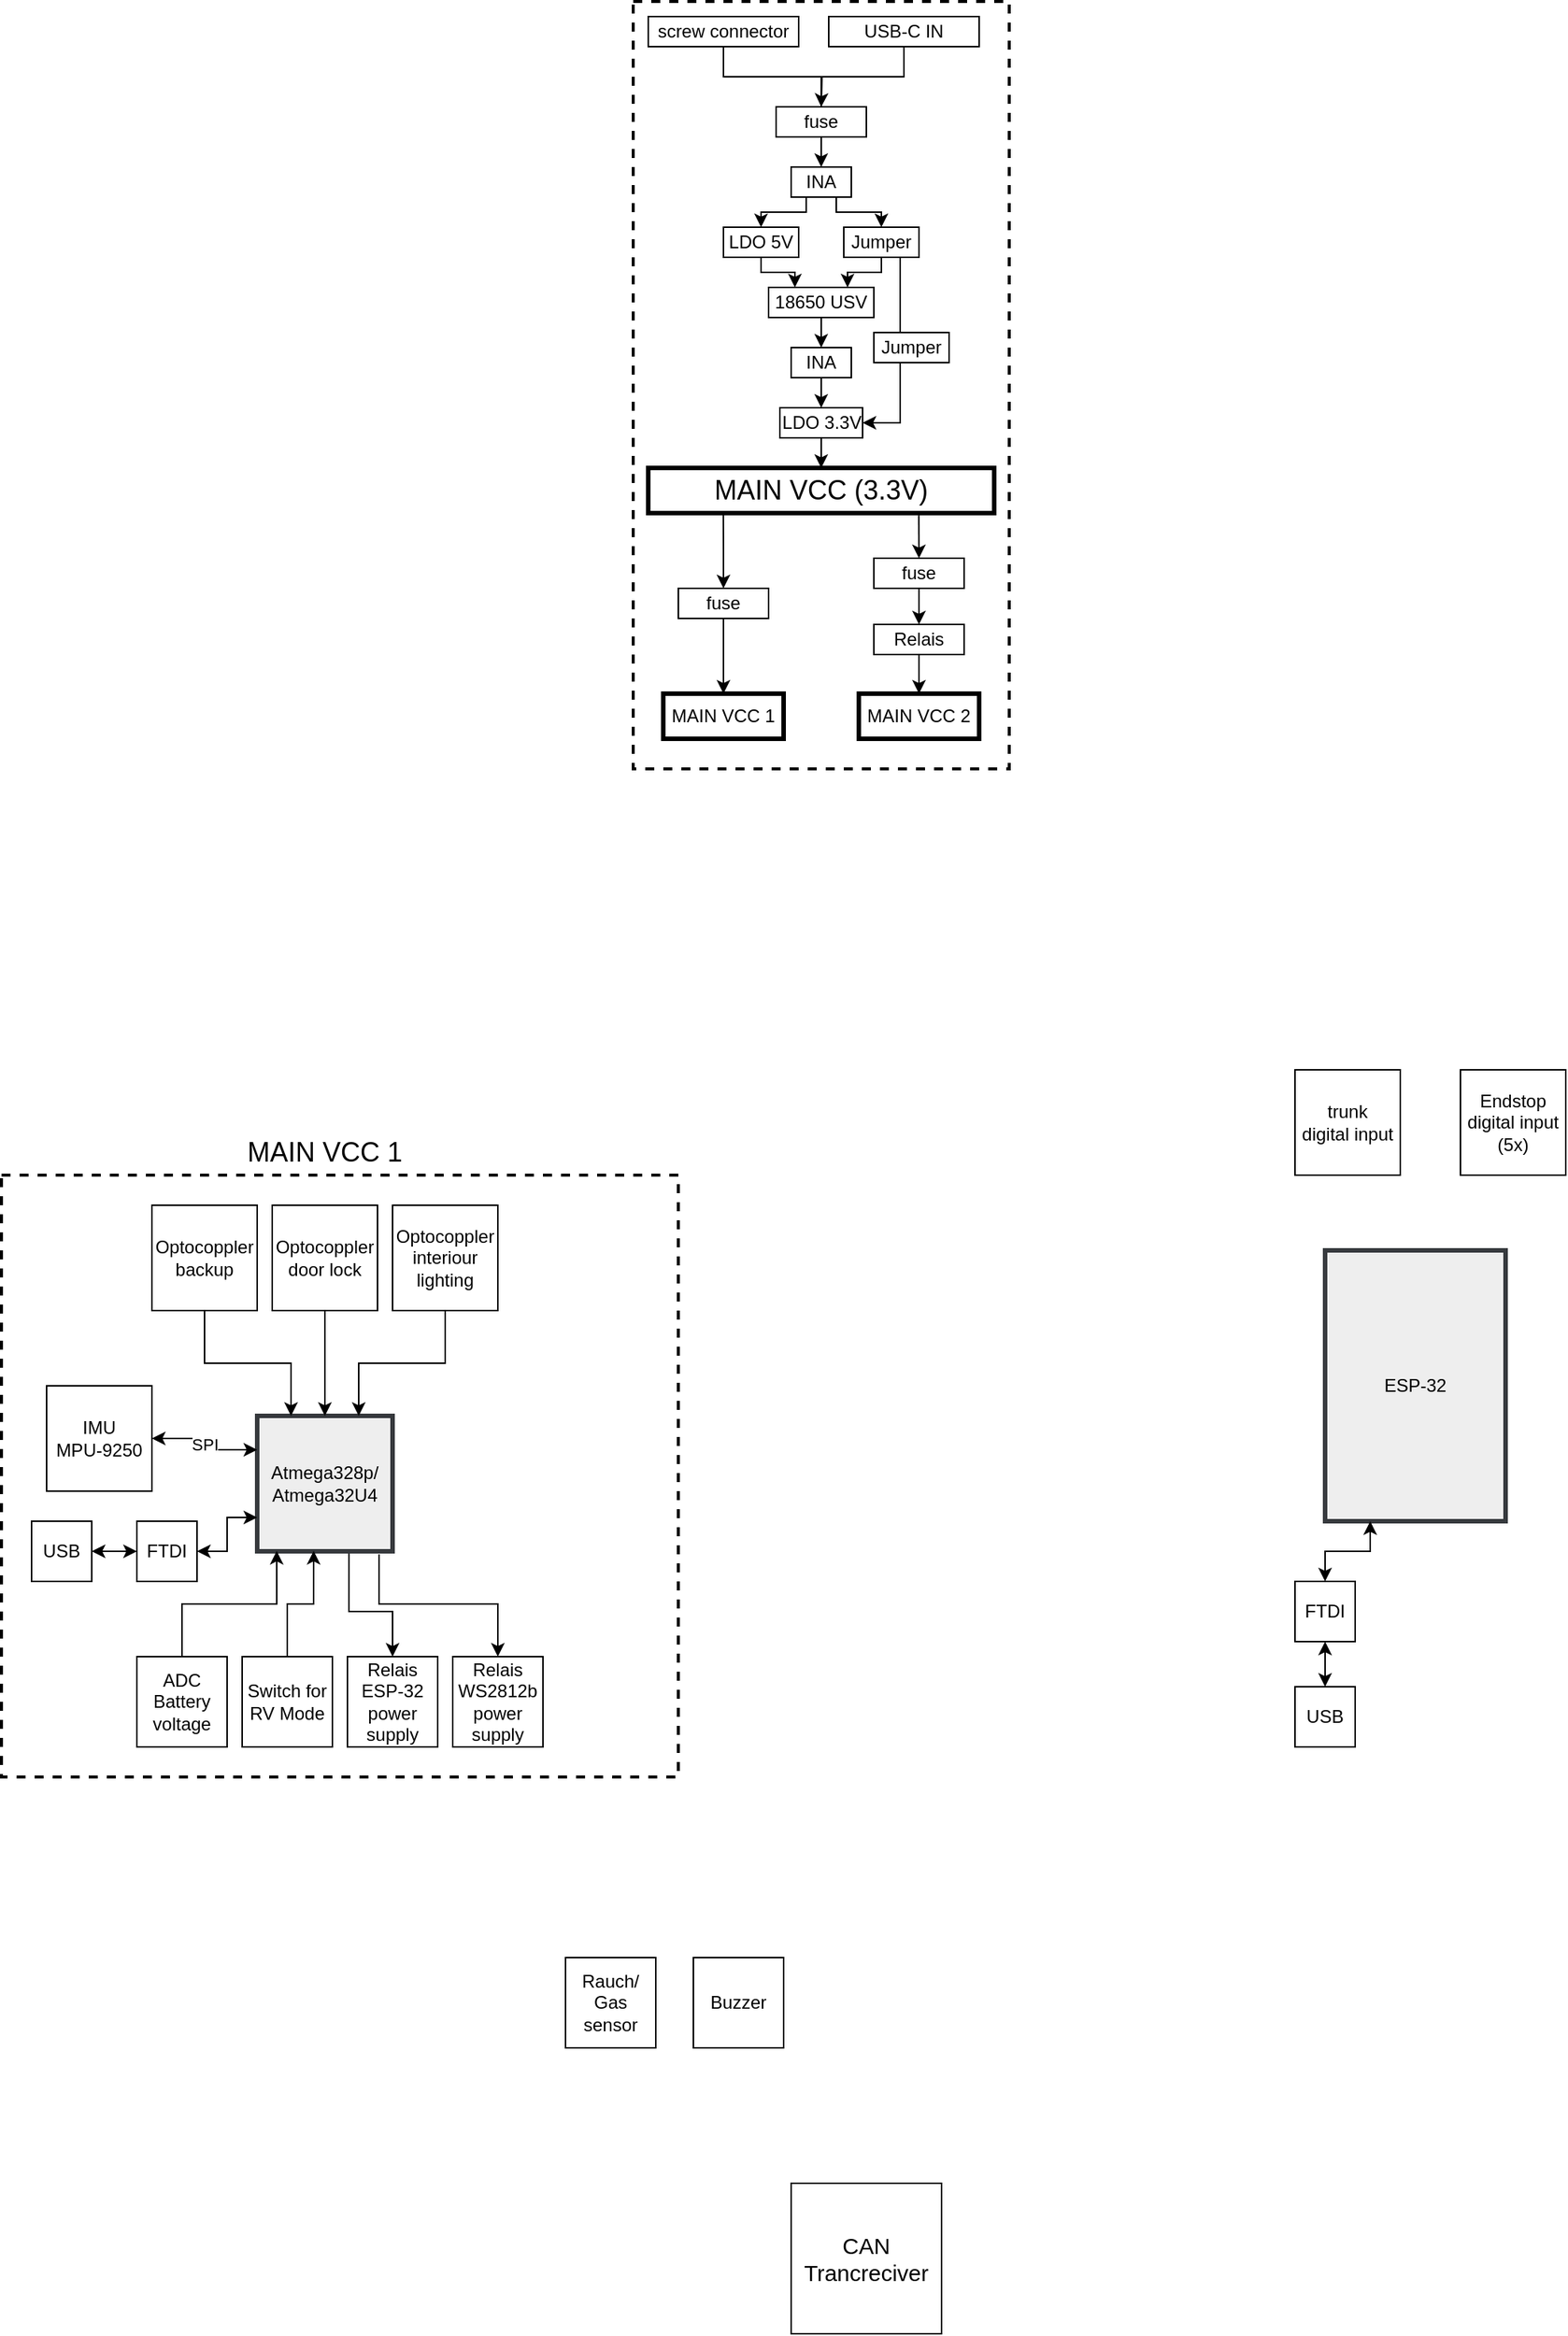 <mxfile version="15.4.0" type="device"><diagram id="4b2EHveCRg7qtMMWKrIu" name="Page-1"><mxGraphModel dx="2881" dy="2216" grid="1" gridSize="10" guides="1" tooltips="1" connect="1" arrows="1" fold="1" page="1" pageScale="1" pageWidth="850" pageHeight="1100" math="0" shadow="0"><root><mxCell id="0"/><mxCell id="1" parent="0"/><mxCell id="3DQDU3sl3tYUoWNnXIDJ-59" value="" style="rounded=0;whiteSpace=wrap;html=1;dashed=1;strokeWidth=2;fillColor=none;" parent="1" vertex="1"><mxGeometry x="150" y="-630" width="250" height="510" as="geometry"/></mxCell><mxCell id="3DQDU3sl3tYUoWNnXIDJ-29" value="" style="rounded=0;whiteSpace=wrap;html=1;dashed=1;strokeWidth=2;fillColor=none;" parent="1" vertex="1"><mxGeometry x="-270" y="150" width="450" height="400" as="geometry"/></mxCell><mxCell id="MoELpxecewvGqeFs6RlD-1" value="ESP-32" style="rounded=0;whiteSpace=wrap;html=1;strokeWidth=3;fillColor=#eeeeee;strokeColor=#36393d;" parent="1" vertex="1"><mxGeometry x="610" y="200" width="120" height="180" as="geometry"/></mxCell><mxCell id="MoELpxecewvGqeFs6RlD-2" value="Atmega328p/ Atmega32U4" style="rounded=0;whiteSpace=wrap;html=1;fillColor=#eeeeee;strokeColor=#36393d;strokeWidth=3;" parent="1" vertex="1"><mxGeometry x="-100" y="310" width="90" height="90" as="geometry"/></mxCell><mxCell id="3DQDU3sl3tYUoWNnXIDJ-4" style="edgeStyle=orthogonalEdgeStyle;rounded=0;orthogonalLoop=1;jettySize=auto;html=1;exitX=0.5;exitY=1;exitDx=0;exitDy=0;entryX=0.75;entryY=0;entryDx=0;entryDy=0;" parent="1" source="xBJoPVadhMb1XCBxMC2_-1" target="MoELpxecewvGqeFs6RlD-2" edge="1"><mxGeometry relative="1" as="geometry"/></mxCell><mxCell id="xBJoPVadhMb1XCBxMC2_-1" value="Optocoppler interiour lighting" style="rounded=0;whiteSpace=wrap;html=1;" parent="1" vertex="1"><mxGeometry x="-10" y="170" width="70" height="70" as="geometry"/></mxCell><mxCell id="3DQDU3sl3tYUoWNnXIDJ-5" style="edgeStyle=orthogonalEdgeStyle;rounded=0;orthogonalLoop=1;jettySize=auto;html=1;exitX=0.5;exitY=1;exitDx=0;exitDy=0;entryX=0.5;entryY=0;entryDx=0;entryDy=0;" parent="1" source="3DQDU3sl3tYUoWNnXIDJ-1" target="MoELpxecewvGqeFs6RlD-2" edge="1"><mxGeometry relative="1" as="geometry"/></mxCell><mxCell id="3DQDU3sl3tYUoWNnXIDJ-1" value="Optocoppler door lock" style="rounded=0;whiteSpace=wrap;html=1;" parent="1" vertex="1"><mxGeometry x="-90" y="170" width="70" height="70" as="geometry"/></mxCell><mxCell id="3DQDU3sl3tYUoWNnXIDJ-6" style="edgeStyle=orthogonalEdgeStyle;rounded=0;orthogonalLoop=1;jettySize=auto;html=1;exitX=0.5;exitY=1;exitDx=0;exitDy=0;entryX=0.25;entryY=0;entryDx=0;entryDy=0;" parent="1" source="3DQDU3sl3tYUoWNnXIDJ-2" target="MoELpxecewvGqeFs6RlD-2" edge="1"><mxGeometry relative="1" as="geometry"/></mxCell><mxCell id="3DQDU3sl3tYUoWNnXIDJ-2" value="Optocoppler backup" style="rounded=0;whiteSpace=wrap;html=1;" parent="1" vertex="1"><mxGeometry x="-170" y="170" width="70" height="70" as="geometry"/></mxCell><mxCell id="3DQDU3sl3tYUoWNnXIDJ-3" value="trunk&lt;br&gt;digital input" style="rounded=0;whiteSpace=wrap;html=1;" parent="1" vertex="1"><mxGeometry x="590" y="80" width="70" height="70" as="geometry"/></mxCell><mxCell id="3DQDU3sl3tYUoWNnXIDJ-65" style="edgeStyle=orthogonalEdgeStyle;rounded=0;orthogonalLoop=1;jettySize=auto;html=1;exitX=0.5;exitY=0;exitDx=0;exitDy=0;entryX=0.144;entryY=0.997;entryDx=0;entryDy=0;entryPerimeter=0;startArrow=none;startFill=0;endArrow=classic;endFill=1;" parent="1" source="3DQDU3sl3tYUoWNnXIDJ-7" target="MoELpxecewvGqeFs6RlD-2" edge="1"><mxGeometry relative="1" as="geometry"/></mxCell><mxCell id="3DQDU3sl3tYUoWNnXIDJ-7" value="ADC&lt;br&gt;Battery voltage" style="rounded=0;whiteSpace=wrap;html=1;" parent="1" vertex="1"><mxGeometry x="-180" y="470" width="60" height="60" as="geometry"/></mxCell><mxCell id="3DQDU3sl3tYUoWNnXIDJ-14" value="SPI" style="edgeStyle=orthogonalEdgeStyle;rounded=0;orthogonalLoop=1;jettySize=auto;html=1;exitX=1;exitY=0.5;exitDx=0;exitDy=0;entryX=0;entryY=0.25;entryDx=0;entryDy=0;startArrow=classic;startFill=1;" parent="1" source="3DQDU3sl3tYUoWNnXIDJ-9" target="MoELpxecewvGqeFs6RlD-2" edge="1"><mxGeometry relative="1" as="geometry"/></mxCell><mxCell id="3DQDU3sl3tYUoWNnXIDJ-9" value="IMU&lt;br&gt;MPU-9250" style="rounded=0;whiteSpace=wrap;html=1;" parent="1" vertex="1"><mxGeometry x="-240" y="290" width="70" height="70" as="geometry"/></mxCell><mxCell id="3DQDU3sl3tYUoWNnXIDJ-15" style="edgeStyle=orthogonalEdgeStyle;rounded=0;orthogonalLoop=1;jettySize=auto;html=1;exitX=1;exitY=0.5;exitDx=0;exitDy=0;entryX=0;entryY=0.75;entryDx=0;entryDy=0;startArrow=classic;startFill=1;" parent="1" source="3DQDU3sl3tYUoWNnXIDJ-11" target="MoELpxecewvGqeFs6RlD-2" edge="1"><mxGeometry relative="1" as="geometry"/></mxCell><mxCell id="3DQDU3sl3tYUoWNnXIDJ-16" value="" style="edgeStyle=orthogonalEdgeStyle;rounded=0;orthogonalLoop=1;jettySize=auto;html=1;startArrow=classic;startFill=1;" parent="1" source="3DQDU3sl3tYUoWNnXIDJ-11" target="3DQDU3sl3tYUoWNnXIDJ-13" edge="1"><mxGeometry relative="1" as="geometry"/></mxCell><mxCell id="3DQDU3sl3tYUoWNnXIDJ-11" value="FTDI" style="rounded=0;whiteSpace=wrap;html=1;" parent="1" vertex="1"><mxGeometry x="-180" y="380" width="40" height="40" as="geometry"/></mxCell><mxCell id="3DQDU3sl3tYUoWNnXIDJ-13" value="USB" style="rounded=0;whiteSpace=wrap;html=1;" parent="1" vertex="1"><mxGeometry x="-250" y="380" width="40" height="40" as="geometry"/></mxCell><mxCell id="3DQDU3sl3tYUoWNnXIDJ-66" style="edgeStyle=orthogonalEdgeStyle;rounded=0;orthogonalLoop=1;jettySize=auto;html=1;exitX=0.5;exitY=0;exitDx=0;exitDy=0;entryX=0.678;entryY=1.016;entryDx=0;entryDy=0;entryPerimeter=0;startArrow=classic;startFill=1;endArrow=none;endFill=0;" parent="1" source="3DQDU3sl3tYUoWNnXIDJ-17" target="MoELpxecewvGqeFs6RlD-2" edge="1"><mxGeometry relative="1" as="geometry"><Array as="points"><mxPoint x="-10" y="440"/><mxPoint x="-39" y="440"/></Array></mxGeometry></mxCell><mxCell id="3DQDU3sl3tYUoWNnXIDJ-17" value="Relais&lt;br&gt;ESP-32&lt;br&gt;power supply" style="rounded=0;whiteSpace=wrap;html=1;" parent="1" vertex="1"><mxGeometry x="-40" y="470" width="60" height="60" as="geometry"/></mxCell><mxCell id="3DQDU3sl3tYUoWNnXIDJ-64" style="edgeStyle=orthogonalEdgeStyle;rounded=0;orthogonalLoop=1;jettySize=auto;html=1;exitX=0.5;exitY=0;exitDx=0;exitDy=0;entryX=0.9;entryY=1.022;entryDx=0;entryDy=0;entryPerimeter=0;startArrow=classic;startFill=1;endArrow=none;endFill=0;" parent="1" source="3DQDU3sl3tYUoWNnXIDJ-19" target="MoELpxecewvGqeFs6RlD-2" edge="1"><mxGeometry relative="1" as="geometry"/></mxCell><mxCell id="3DQDU3sl3tYUoWNnXIDJ-19" value="Relais&lt;br&gt;WS2812b&lt;br&gt;power supply" style="rounded=0;whiteSpace=wrap;html=1;" parent="1" vertex="1"><mxGeometry x="30" y="470" width="60" height="60" as="geometry"/></mxCell><mxCell id="3DQDU3sl3tYUoWNnXIDJ-27" style="edgeStyle=orthogonalEdgeStyle;rounded=0;orthogonalLoop=1;jettySize=auto;html=1;exitX=0.5;exitY=0;exitDx=0;exitDy=0;entryX=0.25;entryY=1;entryDx=0;entryDy=0;startArrow=classic;startFill=1;endArrow=classic;endFill=1;" parent="1" source="3DQDU3sl3tYUoWNnXIDJ-23" target="MoELpxecewvGqeFs6RlD-1" edge="1"><mxGeometry relative="1" as="geometry"/></mxCell><mxCell id="3DQDU3sl3tYUoWNnXIDJ-23" value="FTDI" style="rounded=0;whiteSpace=wrap;html=1;" parent="1" vertex="1"><mxGeometry x="590" y="420" width="40" height="40" as="geometry"/></mxCell><mxCell id="3DQDU3sl3tYUoWNnXIDJ-25" value="" style="edgeStyle=orthogonalEdgeStyle;rounded=0;orthogonalLoop=1;jettySize=auto;html=1;startArrow=classic;startFill=1;endArrow=classic;endFill=1;" parent="1" source="3DQDU3sl3tYUoWNnXIDJ-24" target="3DQDU3sl3tYUoWNnXIDJ-23" edge="1"><mxGeometry relative="1" as="geometry"/></mxCell><mxCell id="3DQDU3sl3tYUoWNnXIDJ-24" value="USB" style="rounded=0;whiteSpace=wrap;html=1;" parent="1" vertex="1"><mxGeometry x="590" y="490" width="40" height="40" as="geometry"/></mxCell><mxCell id="3DQDU3sl3tYUoWNnXIDJ-31" value="&lt;font style=&quot;font-size: 18px&quot;&gt;MAIN VCC 1&lt;/font&gt;" style="text;html=1;strokeColor=none;fillColor=none;align=center;verticalAlign=middle;whiteSpace=wrap;rounded=0;dashed=1;strokeWidth=3;" parent="1" vertex="1"><mxGeometry x="-125" y="120" width="140" height="30" as="geometry"/></mxCell><mxCell id="3DQDU3sl3tYUoWNnXIDJ-53" style="edgeStyle=orthogonalEdgeStyle;rounded=0;orthogonalLoop=1;jettySize=auto;html=1;exitX=0.5;exitY=0;exitDx=0;exitDy=0;startArrow=classic;startFill=1;endArrow=none;endFill=0;" parent="1" source="3DQDU3sl3tYUoWNnXIDJ-33" target="3DQDU3sl3tYUoWNnXIDJ-51" edge="1"><mxGeometry relative="1" as="geometry"/></mxCell><mxCell id="3DQDU3sl3tYUoWNnXIDJ-33" value="&lt;span style=&quot;font-size: 18px&quot;&gt;MAIN VCC (3.3V)&lt;/span&gt;" style="rounded=0;whiteSpace=wrap;html=1;strokeWidth=3;" parent="1" vertex="1"><mxGeometry x="160" y="-320" width="230" height="30" as="geometry"/></mxCell><mxCell id="3DQDU3sl3tYUoWNnXIDJ-39" style="edgeStyle=orthogonalEdgeStyle;rounded=0;orthogonalLoop=1;jettySize=auto;html=1;exitX=0.5;exitY=0;exitDx=0;exitDy=0;entryX=0.217;entryY=1.044;entryDx=0;entryDy=0;entryPerimeter=0;startArrow=classic;startFill=1;endArrow=none;endFill=0;" parent="1" source="3DQDU3sl3tYUoWNnXIDJ-34" target="3DQDU3sl3tYUoWNnXIDJ-33" edge="1"><mxGeometry relative="1" as="geometry"/></mxCell><mxCell id="3DQDU3sl3tYUoWNnXIDJ-44" style="edgeStyle=orthogonalEdgeStyle;rounded=0;orthogonalLoop=1;jettySize=auto;html=1;exitX=0.5;exitY=1;exitDx=0;exitDy=0;entryX=0.5;entryY=0;entryDx=0;entryDy=0;startArrow=none;startFill=0;endArrow=classic;endFill=1;" parent="1" source="3DQDU3sl3tYUoWNnXIDJ-34" target="3DQDU3sl3tYUoWNnXIDJ-43" edge="1"><mxGeometry relative="1" as="geometry"/></mxCell><mxCell id="3DQDU3sl3tYUoWNnXIDJ-34" value="fuse" style="rounded=0;whiteSpace=wrap;html=1;" parent="1" vertex="1"><mxGeometry x="180" y="-240" width="60" height="20" as="geometry"/></mxCell><mxCell id="3DQDU3sl3tYUoWNnXIDJ-40" style="edgeStyle=orthogonalEdgeStyle;rounded=0;orthogonalLoop=1;jettySize=auto;html=1;exitX=0.5;exitY=0;exitDx=0;exitDy=0;entryX=0.782;entryY=1.052;entryDx=0;entryDy=0;entryPerimeter=0;startArrow=classic;startFill=1;endArrow=none;endFill=0;" parent="1" source="3DQDU3sl3tYUoWNnXIDJ-38" target="3DQDU3sl3tYUoWNnXIDJ-33" edge="1"><mxGeometry relative="1" as="geometry"/></mxCell><mxCell id="3DQDU3sl3tYUoWNnXIDJ-47" value="" style="edgeStyle=orthogonalEdgeStyle;rounded=0;orthogonalLoop=1;jettySize=auto;html=1;startArrow=none;startFill=0;endArrow=classic;endFill=1;" parent="1" source="3DQDU3sl3tYUoWNnXIDJ-38" target="3DQDU3sl3tYUoWNnXIDJ-46" edge="1"><mxGeometry relative="1" as="geometry"/></mxCell><mxCell id="3DQDU3sl3tYUoWNnXIDJ-38" value="fuse" style="rounded=0;whiteSpace=wrap;html=1;" parent="1" vertex="1"><mxGeometry x="310" y="-260" width="60" height="20" as="geometry"/></mxCell><mxCell id="3DQDU3sl3tYUoWNnXIDJ-43" value="MAIN VCC 1" style="rounded=0;whiteSpace=wrap;html=1;strokeWidth=3;" parent="1" vertex="1"><mxGeometry x="170" y="-170" width="80" height="30" as="geometry"/></mxCell><mxCell id="3DQDU3sl3tYUoWNnXIDJ-45" value="MAIN VCC 2" style="rounded=0;whiteSpace=wrap;html=1;strokeWidth=3;" parent="1" vertex="1"><mxGeometry x="300" y="-170" width="80" height="30" as="geometry"/></mxCell><mxCell id="3DQDU3sl3tYUoWNnXIDJ-48" value="" style="edgeStyle=orthogonalEdgeStyle;rounded=0;orthogonalLoop=1;jettySize=auto;html=1;startArrow=none;startFill=0;endArrow=classic;endFill=1;" parent="1" source="3DQDU3sl3tYUoWNnXIDJ-46" target="3DQDU3sl3tYUoWNnXIDJ-45" edge="1"><mxGeometry relative="1" as="geometry"/></mxCell><mxCell id="3DQDU3sl3tYUoWNnXIDJ-46" value="Relais" style="rounded=0;whiteSpace=wrap;html=1;" parent="1" vertex="1"><mxGeometry x="310" y="-216" width="60" height="20" as="geometry"/></mxCell><mxCell id="3DQDU3sl3tYUoWNnXIDJ-58" style="edgeStyle=orthogonalEdgeStyle;rounded=0;orthogonalLoop=1;jettySize=auto;html=1;exitX=0.5;exitY=1;exitDx=0;exitDy=0;entryX=0.5;entryY=0;entryDx=0;entryDy=0;startArrow=none;startFill=0;endArrow=classic;endFill=1;" parent="1" source="3DQDU3sl3tYUoWNnXIDJ-49" edge="1"><mxGeometry relative="1" as="geometry"><mxPoint x="275" y="-560" as="targetPoint"/></mxGeometry></mxCell><mxCell id="3DQDU3sl3tYUoWNnXIDJ-49" value="screw connector" style="rounded=0;whiteSpace=wrap;html=1;" parent="1" vertex="1"><mxGeometry x="160" y="-620" width="100" height="20" as="geometry"/></mxCell><mxCell id="3DQDU3sl3tYUoWNnXIDJ-50" value="USB-C IN" style="rounded=0;whiteSpace=wrap;html=1;" parent="1" vertex="1"><mxGeometry x="280" y="-620" width="100" height="20" as="geometry"/></mxCell><mxCell id="3DQDU3sl3tYUoWNnXIDJ-51" value="LDO 3.3V" style="rounded=0;whiteSpace=wrap;html=1;" parent="1" vertex="1"><mxGeometry x="247.5" y="-360" width="55" height="20" as="geometry"/></mxCell><mxCell id="3DQDU3sl3tYUoWNnXIDJ-57" style="edgeStyle=orthogonalEdgeStyle;rounded=0;orthogonalLoop=1;jettySize=auto;html=1;exitX=0.5;exitY=0;exitDx=0;exitDy=0;entryX=0.5;entryY=1;entryDx=0;entryDy=0;startArrow=none;startFill=0;endArrow=none;endFill=0;" parent="1" target="3DQDU3sl3tYUoWNnXIDJ-50" edge="1"><mxGeometry relative="1" as="geometry"><mxPoint x="275" y="-560" as="sourcePoint"/><Array as="points"><mxPoint x="275" y="-580"/><mxPoint x="330" y="-580"/></Array></mxGeometry></mxCell><mxCell id="3DQDU3sl3tYUoWNnXIDJ-80" style="edgeStyle=orthogonalEdgeStyle;rounded=0;orthogonalLoop=1;jettySize=auto;html=1;exitX=0.25;exitY=1;exitDx=0;exitDy=0;entryX=0.5;entryY=0;entryDx=0;entryDy=0;startArrow=none;startFill=0;endArrow=classic;endFill=1;" parent="1" source="3DQDU3sl3tYUoWNnXIDJ-54" target="3DQDU3sl3tYUoWNnXIDJ-70" edge="1"><mxGeometry relative="1" as="geometry"><Array as="points"><mxPoint x="265" y="-490"/><mxPoint x="235" y="-490"/></Array></mxGeometry></mxCell><mxCell id="3DQDU3sl3tYUoWNnXIDJ-81" style="edgeStyle=orthogonalEdgeStyle;rounded=0;orthogonalLoop=1;jettySize=auto;html=1;exitX=0.75;exitY=1;exitDx=0;exitDy=0;entryX=0.5;entryY=0;entryDx=0;entryDy=0;startArrow=none;startFill=0;endArrow=classic;endFill=1;" parent="1" source="3DQDU3sl3tYUoWNnXIDJ-54" target="3DQDU3sl3tYUoWNnXIDJ-79" edge="1"><mxGeometry relative="1" as="geometry"><Array as="points"><mxPoint x="285" y="-490"/><mxPoint x="315" y="-490"/></Array></mxGeometry></mxCell><mxCell id="3DQDU3sl3tYUoWNnXIDJ-54" value="INA" style="rounded=0;whiteSpace=wrap;html=1;" parent="1" vertex="1"><mxGeometry x="255" y="-520" width="40" height="20" as="geometry"/></mxCell><mxCell id="3DQDU3sl3tYUoWNnXIDJ-60" value="Endstop&lt;br&gt;digital input&lt;br&gt;(5x)" style="rounded=0;whiteSpace=wrap;html=1;" parent="1" vertex="1"><mxGeometry x="700" y="80" width="70" height="70" as="geometry"/></mxCell><mxCell id="3DQDU3sl3tYUoWNnXIDJ-61" value="Rauch/ Gas sensor" style="rounded=0;whiteSpace=wrap;html=1;" parent="1" vertex="1"><mxGeometry x="105" y="670" width="60" height="60" as="geometry"/></mxCell><mxCell id="3DQDU3sl3tYUoWNnXIDJ-62" value="Buzzer" style="rounded=0;whiteSpace=wrap;html=1;" parent="1" vertex="1"><mxGeometry x="190" y="670" width="60" height="60" as="geometry"/></mxCell><mxCell id="3DQDU3sl3tYUoWNnXIDJ-67" style="edgeStyle=orthogonalEdgeStyle;rounded=0;orthogonalLoop=1;jettySize=auto;html=1;exitX=0.5;exitY=0;exitDx=0;exitDy=0;entryX=0.417;entryY=0.997;entryDx=0;entryDy=0;entryPerimeter=0;startArrow=none;startFill=0;endArrow=classic;endFill=1;" parent="1" source="3DQDU3sl3tYUoWNnXIDJ-63" target="MoELpxecewvGqeFs6RlD-2" edge="1"><mxGeometry relative="1" as="geometry"/></mxCell><mxCell id="3DQDU3sl3tYUoWNnXIDJ-63" value="Switch for RV Mode" style="rounded=0;whiteSpace=wrap;html=1;" parent="1" vertex="1"><mxGeometry x="-110" y="470" width="60" height="60" as="geometry"/></mxCell><mxCell id="3DQDU3sl3tYUoWNnXIDJ-78" style="edgeStyle=orthogonalEdgeStyle;rounded=0;orthogonalLoop=1;jettySize=auto;html=1;exitX=0.5;exitY=1;exitDx=0;exitDy=0;entryX=0.5;entryY=0;entryDx=0;entryDy=0;startArrow=none;startFill=0;endArrow=classic;endFill=1;" parent="1" source="3DQDU3sl3tYUoWNnXIDJ-68" target="3DQDU3sl3tYUoWNnXIDJ-51" edge="1"><mxGeometry relative="1" as="geometry"/></mxCell><mxCell id="3DQDU3sl3tYUoWNnXIDJ-68" value="INA" style="rounded=0;whiteSpace=wrap;html=1;" parent="1" vertex="1"><mxGeometry x="255" y="-400" width="40" height="20" as="geometry"/></mxCell><mxCell id="3DQDU3sl3tYUoWNnXIDJ-82" style="edgeStyle=orthogonalEdgeStyle;rounded=0;orthogonalLoop=1;jettySize=auto;html=1;exitX=0.5;exitY=1;exitDx=0;exitDy=0;entryX=0.25;entryY=0;entryDx=0;entryDy=0;startArrow=none;startFill=0;endArrow=classic;endFill=1;" parent="1" source="3DQDU3sl3tYUoWNnXIDJ-70" target="3DQDU3sl3tYUoWNnXIDJ-72" edge="1"><mxGeometry relative="1" as="geometry"><Array as="points"><mxPoint x="235" y="-450"/><mxPoint x="258" y="-450"/></Array></mxGeometry></mxCell><mxCell id="3DQDU3sl3tYUoWNnXIDJ-70" value="LDO 5V" style="rounded=0;whiteSpace=wrap;html=1;" parent="1" vertex="1"><mxGeometry x="210" y="-480" width="50" height="20" as="geometry"/></mxCell><mxCell id="3DQDU3sl3tYUoWNnXIDJ-76" style="edgeStyle=orthogonalEdgeStyle;rounded=0;orthogonalLoop=1;jettySize=auto;html=1;exitX=0.5;exitY=1;exitDx=0;exitDy=0;entryX=0.5;entryY=0;entryDx=0;entryDy=0;startArrow=none;startFill=0;endArrow=classic;endFill=1;" parent="1" source="3DQDU3sl3tYUoWNnXIDJ-72" target="3DQDU3sl3tYUoWNnXIDJ-68" edge="1"><mxGeometry relative="1" as="geometry"/></mxCell><mxCell id="3DQDU3sl3tYUoWNnXIDJ-72" value="18650 USV" style="rounded=0;whiteSpace=wrap;html=1;" parent="1" vertex="1"><mxGeometry x="240" y="-440" width="70" height="20" as="geometry"/></mxCell><mxCell id="3DQDU3sl3tYUoWNnXIDJ-83" style="edgeStyle=orthogonalEdgeStyle;rounded=0;orthogonalLoop=1;jettySize=auto;html=1;exitX=0.5;exitY=1;exitDx=0;exitDy=0;entryX=0.75;entryY=0;entryDx=0;entryDy=0;startArrow=none;startFill=0;endArrow=classic;endFill=1;" parent="1" source="3DQDU3sl3tYUoWNnXIDJ-79" target="3DQDU3sl3tYUoWNnXIDJ-72" edge="1"><mxGeometry relative="1" as="geometry"><Array as="points"><mxPoint x="315" y="-450"/><mxPoint x="293" y="-450"/></Array></mxGeometry></mxCell><mxCell id="w-8rNrdx5RxBNiYITYcS-2" style="edgeStyle=orthogonalEdgeStyle;rounded=0;orthogonalLoop=1;jettySize=auto;html=1;exitX=0.75;exitY=1;exitDx=0;exitDy=0;entryX=1;entryY=0.5;entryDx=0;entryDy=0;" edge="1" parent="1" source="3DQDU3sl3tYUoWNnXIDJ-79" target="3DQDU3sl3tYUoWNnXIDJ-51"><mxGeometry relative="1" as="geometry"/></mxCell><mxCell id="3DQDU3sl3tYUoWNnXIDJ-79" value="Jumper" style="rounded=0;whiteSpace=wrap;html=1;" parent="1" vertex="1"><mxGeometry x="290" y="-480" width="50" height="20" as="geometry"/></mxCell><mxCell id="w-8rNrdx5RxBNiYITYcS-1" value="&lt;font style=&quot;font-size: 15px&quot;&gt;CAN&lt;br&gt;Trancreciver&lt;/font&gt;" style="rounded=0;whiteSpace=wrap;html=1;" vertex="1" parent="1"><mxGeometry x="255" y="820" width="100" height="100" as="geometry"/></mxCell><mxCell id="w-8rNrdx5RxBNiYITYcS-3" value="Jumper" style="rounded=0;whiteSpace=wrap;html=1;" vertex="1" parent="1"><mxGeometry x="310" y="-410" width="50" height="20" as="geometry"/></mxCell><mxCell id="w-8rNrdx5RxBNiYITYcS-6" style="edgeStyle=orthogonalEdgeStyle;rounded=0;orthogonalLoop=1;jettySize=auto;html=1;exitX=0.5;exitY=1;exitDx=0;exitDy=0;entryX=0.5;entryY=0;entryDx=0;entryDy=0;endArrow=classic;endFill=1;" edge="1" parent="1" source="w-8rNrdx5RxBNiYITYcS-4" target="3DQDU3sl3tYUoWNnXIDJ-54"><mxGeometry relative="1" as="geometry"/></mxCell><mxCell id="w-8rNrdx5RxBNiYITYcS-4" value="fuse" style="rounded=0;whiteSpace=wrap;html=1;" vertex="1" parent="1"><mxGeometry x="245" y="-560" width="60" height="20" as="geometry"/></mxCell></root></mxGraphModel></diagram></mxfile>